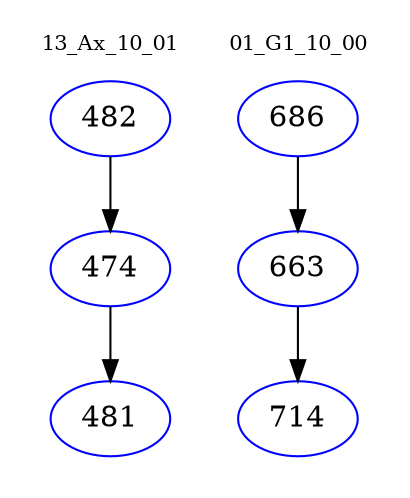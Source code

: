 digraph{
subgraph cluster_0 {
color = white
label = "13_Ax_10_01";
fontsize=10;
T0_482 [label="482", color="blue"]
T0_482 -> T0_474 [color="black"]
T0_474 [label="474", color="blue"]
T0_474 -> T0_481 [color="black"]
T0_481 [label="481", color="blue"]
}
subgraph cluster_1 {
color = white
label = "01_G1_10_00";
fontsize=10;
T1_686 [label="686", color="blue"]
T1_686 -> T1_663 [color="black"]
T1_663 [label="663", color="blue"]
T1_663 -> T1_714 [color="black"]
T1_714 [label="714", color="blue"]
}
}
